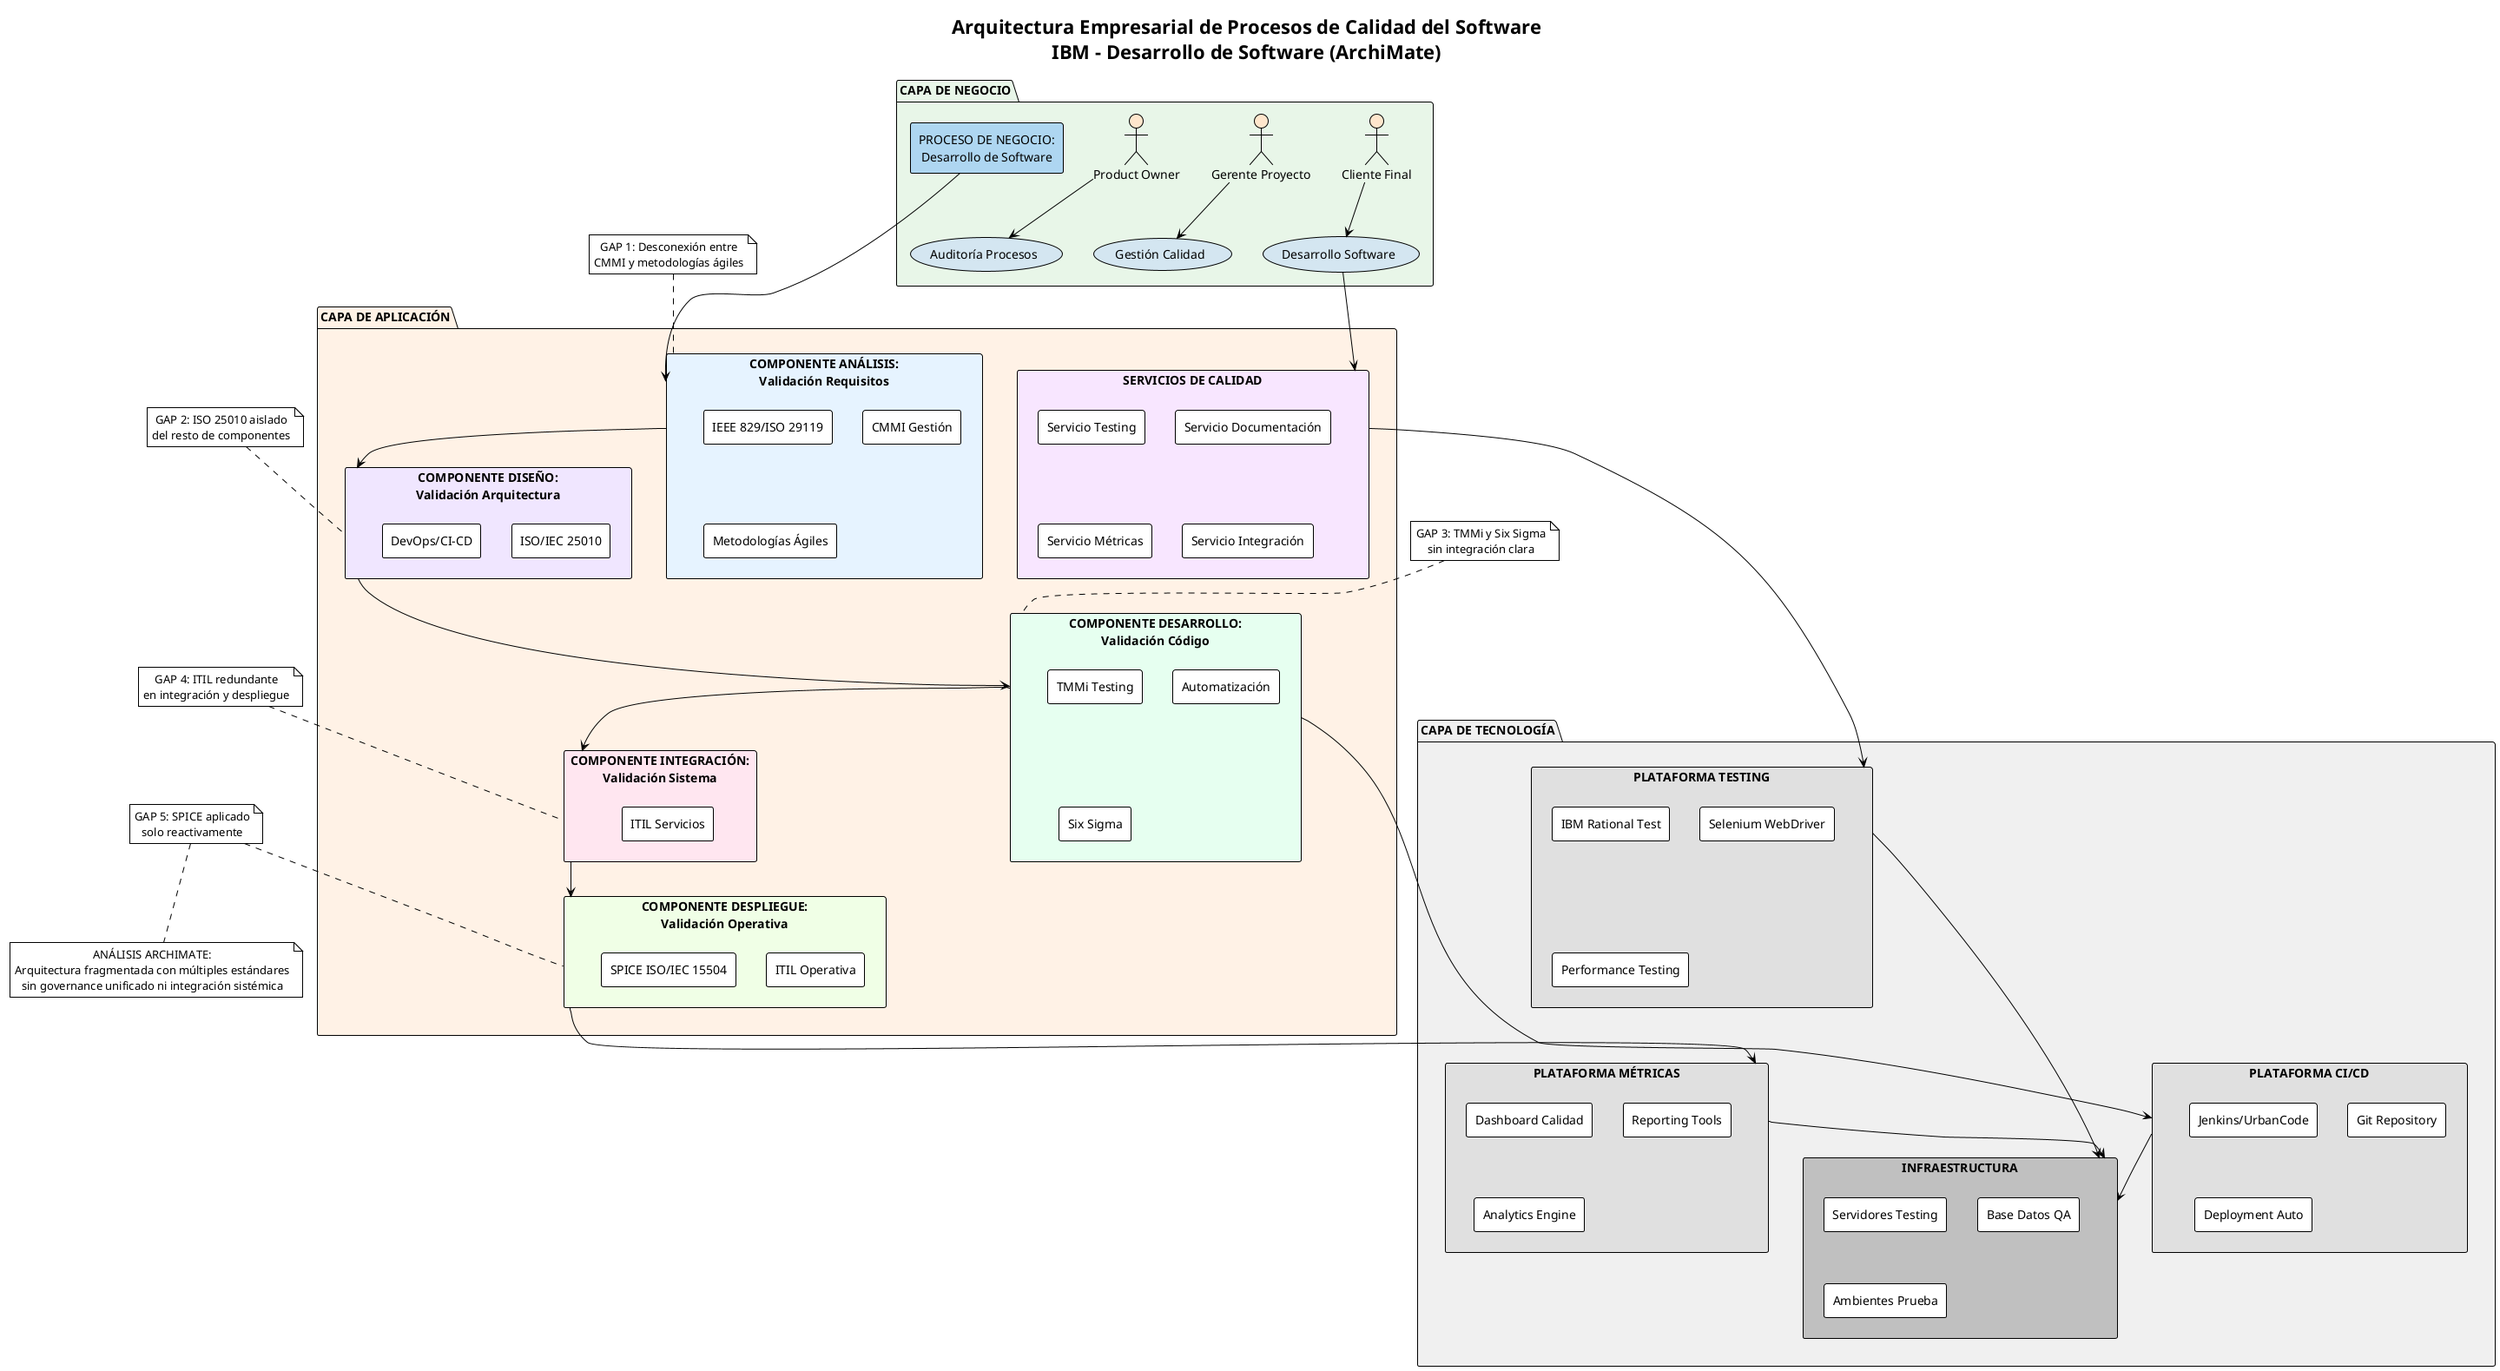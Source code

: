 @startuml Arquitectura_Empresarial_Calidad_Simple
!theme plain
title Arquitectura Empresarial de Procesos de Calidad del Software\nIBM - Desarrollo de Software (ArchiMate)

skinparam backgroundColor #FFFFFF
skinparam defaultTextAlignment center

' === CAPA DE NEGOCIO ===
package "CAPA DE NEGOCIO" as business_layer #E8F6E8 {
    actor "Cliente Final" as cliente #FFE6CC
    actor "Gerente Proyecto" as gerente #FFE6CC
    actor "Product Owner" as po #FFE6CC
    
    usecase "Desarrollo Software" as servicio_dev #D4E6F1
    usecase "Gestión Calidad" as gestion_calidad #D4E6F1
    usecase "Auditoría Procesos" as auditoria #D4E6F1
    
    rectangle "PROCESO DE NEGOCIO:\nDesarrollo de Software" as proceso_negocio #AED6F1
}

' === CAPA DE APLICACIÓN ===
package "CAPA DE APLICACIÓN" as application_layer #FFF2E6 {
    
    rectangle "SERVICIOS DE CALIDAD" as servicios_calidad #F8E6FF {
        rectangle "Servicio Testing" as serv_testing
        rectangle "Servicio Documentación" as serv_doc
        rectangle "Servicio Métricas" as serv_metricas
        rectangle "Servicio Integración" as serv_integracion
    }
    
    rectangle "COMPONENTE ANÁLISIS:\nValidación Requisitos" as comp_analisis #E6F3FF {
        rectangle "IEEE 829/ISO 29119" as doc_analisis
        rectangle "CMMI Gestión" as cmmi_analisis
        rectangle "Metodologías Ágiles" as agile_analisis
    }
    
    rectangle "COMPONENTE DISEÑO:\nValidación Arquitectura" as comp_diseno #F0E6FF {
        rectangle "ISO/IEC 25010" as iso_diseno
        rectangle "DevOps/CI-CD" as devops_diseno
    }
    
    rectangle "COMPONENTE DESARROLLO:\nValidación Código" as comp_desarrollo #E6FFF0 {
        rectangle "TMMi Testing" as tmmi_desarrollo
        rectangle "Automatización" as auto_desarrollo
        rectangle "Six Sigma" as sigma_desarrollo
    }
    
    rectangle "COMPONENTE INTEGRACIÓN:\nValidación Sistema" as comp_integracion #FFE6F0 {
        rectangle "ITIL Servicios" as itil_integracion
    }
    
    rectangle "COMPONENTE DESPLIEGUE:\nValidación Operativa" as comp_despliegue #F0FFE6 {
        rectangle "ITIL Operativa" as itil_despliegue
        rectangle "SPICE ISO/IEC 15504" as spice_despliegue
    }
}

' === CAPA DE TECNOLOGÍA ===
package "CAPA DE TECNOLOGÍA" as technology_layer #F0F0F0 {
    
    rectangle "PLATAFORMA TESTING" as plat_testing #E0E0E0 {
        rectangle "IBM Rational Test" as rational
        rectangle "Selenium WebDriver" as selenium
        rectangle "Performance Testing" as performance
    }
    
    rectangle "PLATAFORMA CI/CD" as plat_cicd #E0E0E0 {
        rectangle "Jenkins/UrbanCode" as jenkins
        rectangle "Git Repository" as git
        rectangle "Deployment Auto" as deploy_auto
    }
    
    rectangle "PLATAFORMA MÉTRICAS" as plat_metricas #E0E0E0 {
        rectangle "Dashboard Calidad" as dashboard
        rectangle "Reporting Tools" as reporting
        rectangle "Analytics Engine" as analytics
    }
    
    rectangle "INFRAESTRUCTURA" as infraestructura #C0C0C0 {
        rectangle "Servidores Testing" as serv_testing_tech
        rectangle "Base Datos QA" as bd_qa
        rectangle "Ambientes Prueba" as amb_prueba
    }
}

' === RELACIONES VERTICALES ===
cliente --> servicio_dev
gerente --> gestion_calidad
po --> auditoria

servicio_dev --> servicios_calidad
proceso_negocio --> comp_analisis

comp_analisis --> comp_diseno
comp_diseno --> comp_desarrollo
comp_desarrollo --> comp_integracion
comp_integracion --> comp_despliegue

servicios_calidad --> plat_testing
comp_desarrollo --> plat_cicd
comp_despliegue --> plat_metricas

plat_testing --> infraestructura
plat_cicd --> infraestructura
plat_metricas --> infraestructura

' === PROBLEMÁTICAS IDENTIFICADAS ===
note top of comp_analisis : GAP 1: Desconexión entre\nCMMI y metodologías ágiles
note top of comp_diseno : GAP 2: ISO 25010 aislado\ndel resto de componentes
note top of comp_desarrollo : GAP 3: TMMi y Six Sigma\nsin integración clara
note top of comp_integracion : GAP 4: ITIL redundante\nen integración y despliegue
note top of comp_despliegue : GAP 5: SPICE aplicado\nsolo reactivamente

note bottom : ANÁLISIS ARCHIMATE:\nArquitectura fragmentada con múltiples estándares\nsin governance unificado ni integración sistémica

@enduml
